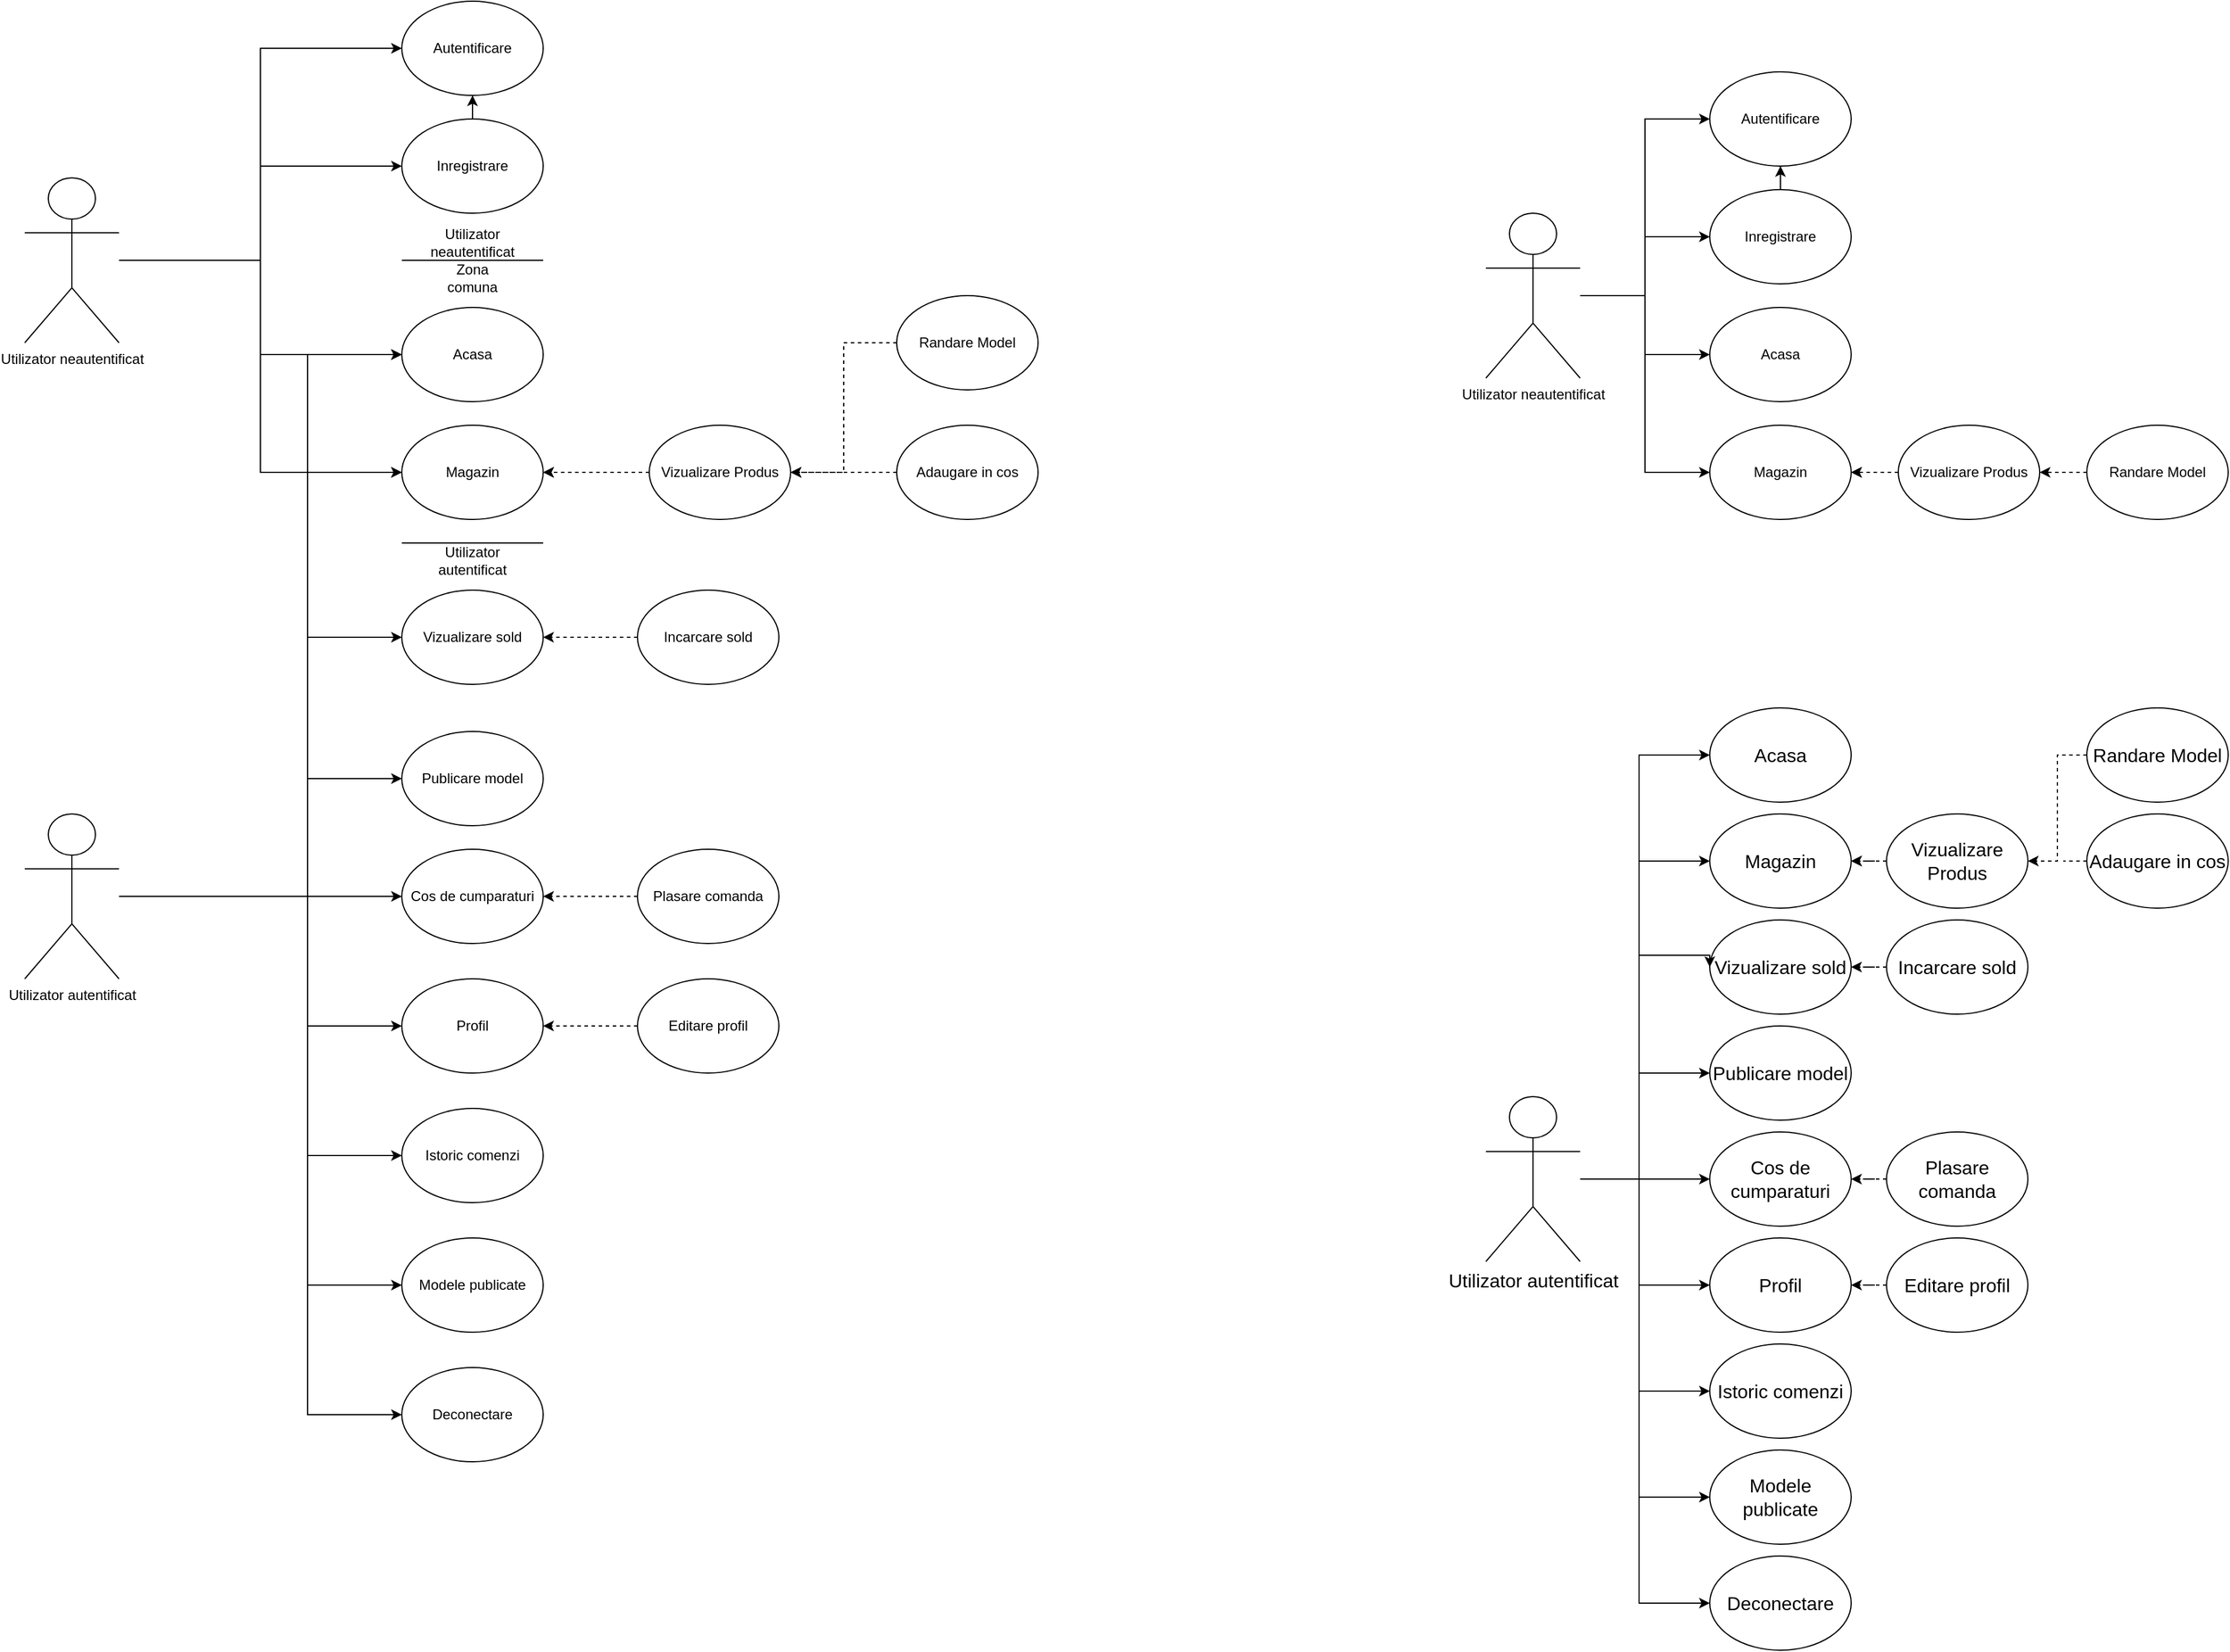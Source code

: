 <mxfile version="21.5.0" type="device">
  <diagram id="iNOomS0VF1XWc2shuGPR" name="Page-1">
    <mxGraphModel dx="1674" dy="1091" grid="1" gridSize="10" guides="1" tooltips="1" connect="1" arrows="1" fold="1" page="0" pageScale="1" pageWidth="827" pageHeight="1169" math="0" shadow="0">
      <root>
        <mxCell id="WIyWlLk6GJQsqaUBKTNV-0" />
        <mxCell id="WIyWlLk6GJQsqaUBKTNV-1" parent="WIyWlLk6GJQsqaUBKTNV-0" />
        <mxCell id="S-XCRsjCBczuYcGHaSrh-62" style="edgeStyle=orthogonalEdgeStyle;rounded=0;orthogonalLoop=1;jettySize=auto;html=1;entryX=0;entryY=0.5;entryDx=0;entryDy=0;" parent="WIyWlLk6GJQsqaUBKTNV-1" source="IihSVDn7CHxnLTr5yz14-75" target="S-XCRsjCBczuYcGHaSrh-24" edge="1">
          <mxGeometry relative="1" as="geometry" />
        </mxCell>
        <mxCell id="S-XCRsjCBczuYcGHaSrh-63" style="edgeStyle=orthogonalEdgeStyle;rounded=0;orthogonalLoop=1;jettySize=auto;html=1;entryX=0;entryY=0.5;entryDx=0;entryDy=0;" parent="WIyWlLk6GJQsqaUBKTNV-1" source="IihSVDn7CHxnLTr5yz14-75" target="S-XCRsjCBczuYcGHaSrh-25" edge="1">
          <mxGeometry relative="1" as="geometry" />
        </mxCell>
        <mxCell id="S-XCRsjCBczuYcGHaSrh-65" style="edgeStyle=orthogonalEdgeStyle;rounded=0;orthogonalLoop=1;jettySize=auto;html=1;entryX=0;entryY=0.5;entryDx=0;entryDy=0;" parent="WIyWlLk6GJQsqaUBKTNV-1" source="IihSVDn7CHxnLTr5yz14-75" target="S-XCRsjCBczuYcGHaSrh-26" edge="1">
          <mxGeometry relative="1" as="geometry" />
        </mxCell>
        <mxCell id="S-XCRsjCBczuYcGHaSrh-66" style="edgeStyle=orthogonalEdgeStyle;rounded=0;orthogonalLoop=1;jettySize=auto;html=1;entryX=0;entryY=0.5;entryDx=0;entryDy=0;" parent="WIyWlLk6GJQsqaUBKTNV-1" source="IihSVDn7CHxnLTr5yz14-75" target="S-XCRsjCBczuYcGHaSrh-27" edge="1">
          <mxGeometry relative="1" as="geometry" />
        </mxCell>
        <mxCell id="IihSVDn7CHxnLTr5yz14-75" value="Utilizator neautentificat" style="shape=umlActor;verticalLabelPosition=bottom;verticalAlign=top;html=1;outlineConnect=0;" parent="WIyWlLk6GJQsqaUBKTNV-1" vertex="1">
          <mxGeometry x="800" y="370" width="80" height="140" as="geometry" />
        </mxCell>
        <mxCell id="IihSVDn7CHxnLTr5yz14-81" value="" style="endArrow=none;html=1;rounded=0;" parent="WIyWlLk6GJQsqaUBKTNV-1" edge="1">
          <mxGeometry width="50" height="50" relative="1" as="geometry">
            <mxPoint x="1120" y="440" as="sourcePoint" />
            <mxPoint x="1240" y="440" as="targetPoint" />
          </mxGeometry>
        </mxCell>
        <mxCell id="IihSVDn7CHxnLTr5yz14-82" value="Utilizator neautentificat" style="text;html=1;strokeColor=none;fillColor=none;align=center;verticalAlign=middle;whiteSpace=wrap;rounded=0;" parent="WIyWlLk6GJQsqaUBKTNV-1" vertex="1">
          <mxGeometry x="1150" y="410" width="60" height="30" as="geometry" />
        </mxCell>
        <mxCell id="S-XCRsjCBczuYcGHaSrh-52" style="edgeStyle=orthogonalEdgeStyle;rounded=0;orthogonalLoop=1;jettySize=auto;html=1;entryX=0;entryY=0.5;entryDx=0;entryDy=0;" parent="WIyWlLk6GJQsqaUBKTNV-1" source="IihSVDn7CHxnLTr5yz14-83" target="S-XCRsjCBczuYcGHaSrh-34" edge="1">
          <mxGeometry relative="1" as="geometry">
            <Array as="points">
              <mxPoint x="1040" y="980" />
              <mxPoint x="1040" y="1420" />
            </Array>
          </mxGeometry>
        </mxCell>
        <mxCell id="S-XCRsjCBczuYcGHaSrh-53" style="edgeStyle=orthogonalEdgeStyle;rounded=0;orthogonalLoop=1;jettySize=auto;html=1;entryX=0;entryY=0.5;entryDx=0;entryDy=0;" parent="WIyWlLk6GJQsqaUBKTNV-1" source="IihSVDn7CHxnLTr5yz14-83" target="S-XCRsjCBczuYcGHaSrh-33" edge="1">
          <mxGeometry relative="1" as="geometry">
            <Array as="points">
              <mxPoint x="1040" y="980" />
              <mxPoint x="1040" y="1310" />
            </Array>
          </mxGeometry>
        </mxCell>
        <mxCell id="S-XCRsjCBczuYcGHaSrh-54" style="edgeStyle=orthogonalEdgeStyle;rounded=0;orthogonalLoop=1;jettySize=auto;html=1;entryX=0;entryY=0.5;entryDx=0;entryDy=0;" parent="WIyWlLk6GJQsqaUBKTNV-1" source="IihSVDn7CHxnLTr5yz14-83" target="S-XCRsjCBczuYcGHaSrh-32" edge="1">
          <mxGeometry relative="1" as="geometry">
            <Array as="points">
              <mxPoint x="1040" y="980" />
              <mxPoint x="1040" y="1200" />
            </Array>
          </mxGeometry>
        </mxCell>
        <mxCell id="S-XCRsjCBczuYcGHaSrh-55" style="edgeStyle=orthogonalEdgeStyle;rounded=0;orthogonalLoop=1;jettySize=auto;html=1;entryX=0;entryY=0.5;entryDx=0;entryDy=0;" parent="WIyWlLk6GJQsqaUBKTNV-1" source="IihSVDn7CHxnLTr5yz14-83" target="S-XCRsjCBczuYcGHaSrh-31" edge="1">
          <mxGeometry relative="1" as="geometry">
            <Array as="points">
              <mxPoint x="1040" y="980" />
              <mxPoint x="1040" y="1090" />
            </Array>
          </mxGeometry>
        </mxCell>
        <mxCell id="S-XCRsjCBczuYcGHaSrh-56" style="edgeStyle=orthogonalEdgeStyle;rounded=0;orthogonalLoop=1;jettySize=auto;html=1;entryX=0;entryY=0.5;entryDx=0;entryDy=0;" parent="WIyWlLk6GJQsqaUBKTNV-1" source="IihSVDn7CHxnLTr5yz14-83" target="S-XCRsjCBczuYcGHaSrh-30" edge="1">
          <mxGeometry relative="1" as="geometry" />
        </mxCell>
        <mxCell id="S-XCRsjCBczuYcGHaSrh-57" style="edgeStyle=orthogonalEdgeStyle;rounded=0;orthogonalLoop=1;jettySize=auto;html=1;entryX=0;entryY=0.5;entryDx=0;entryDy=0;" parent="WIyWlLk6GJQsqaUBKTNV-1" source="IihSVDn7CHxnLTr5yz14-83" target="S-XCRsjCBczuYcGHaSrh-29" edge="1">
          <mxGeometry relative="1" as="geometry">
            <Array as="points">
              <mxPoint x="1040" y="980" />
              <mxPoint x="1040" y="880" />
            </Array>
          </mxGeometry>
        </mxCell>
        <mxCell id="S-XCRsjCBczuYcGHaSrh-58" style="edgeStyle=orthogonalEdgeStyle;rounded=0;orthogonalLoop=1;jettySize=auto;html=1;entryX=0;entryY=0.5;entryDx=0;entryDy=0;" parent="WIyWlLk6GJQsqaUBKTNV-1" source="IihSVDn7CHxnLTr5yz14-83" target="S-XCRsjCBczuYcGHaSrh-28" edge="1">
          <mxGeometry relative="1" as="geometry">
            <Array as="points">
              <mxPoint x="1040" y="980" />
              <mxPoint x="1040" y="760" />
            </Array>
          </mxGeometry>
        </mxCell>
        <mxCell id="S-XCRsjCBczuYcGHaSrh-59" style="edgeStyle=orthogonalEdgeStyle;rounded=0;orthogonalLoop=1;jettySize=auto;html=1;entryX=0;entryY=0.5;entryDx=0;entryDy=0;" parent="WIyWlLk6GJQsqaUBKTNV-1" source="IihSVDn7CHxnLTr5yz14-83" target="S-XCRsjCBczuYcGHaSrh-27" edge="1">
          <mxGeometry relative="1" as="geometry">
            <Array as="points">
              <mxPoint x="1040" y="980" />
              <mxPoint x="1040" y="620" />
            </Array>
          </mxGeometry>
        </mxCell>
        <mxCell id="S-XCRsjCBczuYcGHaSrh-61" style="edgeStyle=orthogonalEdgeStyle;rounded=0;orthogonalLoop=1;jettySize=auto;html=1;entryX=0;entryY=0.5;entryDx=0;entryDy=0;" parent="WIyWlLk6GJQsqaUBKTNV-1" source="IihSVDn7CHxnLTr5yz14-83" target="S-XCRsjCBczuYcGHaSrh-26" edge="1">
          <mxGeometry relative="1" as="geometry">
            <Array as="points">
              <mxPoint x="1040" y="980" />
              <mxPoint x="1040" y="520" />
            </Array>
          </mxGeometry>
        </mxCell>
        <mxCell id="IihSVDn7CHxnLTr5yz14-83" value="Utilizator autentificat" style="shape=umlActor;verticalLabelPosition=bottom;verticalAlign=top;html=1;outlineConnect=0;" parent="WIyWlLk6GJQsqaUBKTNV-1" vertex="1">
          <mxGeometry x="800" y="910" width="80" height="140" as="geometry" />
        </mxCell>
        <mxCell id="IihSVDn7CHxnLTr5yz14-85" value="Utilizator autentificat" style="text;html=1;strokeColor=none;fillColor=none;align=center;verticalAlign=middle;whiteSpace=wrap;rounded=0;" parent="WIyWlLk6GJQsqaUBKTNV-1" vertex="1">
          <mxGeometry x="1150" y="680" width="60" height="30" as="geometry" />
        </mxCell>
        <mxCell id="IihSVDn7CHxnLTr5yz14-88" value="" style="endArrow=none;html=1;rounded=0;" parent="WIyWlLk6GJQsqaUBKTNV-1" edge="1">
          <mxGeometry width="50" height="50" relative="1" as="geometry">
            <mxPoint x="1120" y="680" as="sourcePoint" />
            <mxPoint x="1240" y="680" as="targetPoint" />
          </mxGeometry>
        </mxCell>
        <mxCell id="IihSVDn7CHxnLTr5yz14-90" value="Zona comuna" style="text;html=1;strokeColor=none;fillColor=none;align=center;verticalAlign=middle;whiteSpace=wrap;rounded=0;" parent="WIyWlLk6GJQsqaUBKTNV-1" vertex="1">
          <mxGeometry x="1150" y="440" width="60" height="30" as="geometry" />
        </mxCell>
        <mxCell id="S-XCRsjCBczuYcGHaSrh-24" value="Autentificare" style="ellipse;whiteSpace=wrap;html=1;" parent="WIyWlLk6GJQsqaUBKTNV-1" vertex="1">
          <mxGeometry x="1120" y="220" width="120" height="80" as="geometry" />
        </mxCell>
        <mxCell id="S-XCRsjCBczuYcGHaSrh-48" style="edgeStyle=orthogonalEdgeStyle;rounded=0;orthogonalLoop=1;jettySize=auto;html=1;entryX=0.5;entryY=1;entryDx=0;entryDy=0;" parent="WIyWlLk6GJQsqaUBKTNV-1" source="S-XCRsjCBczuYcGHaSrh-25" target="S-XCRsjCBczuYcGHaSrh-24" edge="1">
          <mxGeometry relative="1" as="geometry" />
        </mxCell>
        <mxCell id="S-XCRsjCBczuYcGHaSrh-25" value="Inregistrare" style="ellipse;whiteSpace=wrap;html=1;" parent="WIyWlLk6GJQsqaUBKTNV-1" vertex="1">
          <mxGeometry x="1120" y="320" width="120" height="80" as="geometry" />
        </mxCell>
        <mxCell id="S-XCRsjCBczuYcGHaSrh-26" value="Acasa" style="ellipse;whiteSpace=wrap;html=1;" parent="WIyWlLk6GJQsqaUBKTNV-1" vertex="1">
          <mxGeometry x="1120" y="480" width="120" height="80" as="geometry" />
        </mxCell>
        <mxCell id="S-XCRsjCBczuYcGHaSrh-27" value="Magazin" style="ellipse;whiteSpace=wrap;html=1;" parent="WIyWlLk6GJQsqaUBKTNV-1" vertex="1">
          <mxGeometry x="1120" y="580" width="120" height="80" as="geometry" />
        </mxCell>
        <mxCell id="S-XCRsjCBczuYcGHaSrh-28" value="Vizualizare sold" style="ellipse;whiteSpace=wrap;html=1;" parent="WIyWlLk6GJQsqaUBKTNV-1" vertex="1">
          <mxGeometry x="1120" y="720" width="120" height="80" as="geometry" />
        </mxCell>
        <mxCell id="S-XCRsjCBczuYcGHaSrh-29" value="Publicare model" style="ellipse;whiteSpace=wrap;html=1;" parent="WIyWlLk6GJQsqaUBKTNV-1" vertex="1">
          <mxGeometry x="1120" y="840" width="120" height="80" as="geometry" />
        </mxCell>
        <mxCell id="S-XCRsjCBczuYcGHaSrh-30" value="Cos de cumparaturi" style="ellipse;whiteSpace=wrap;html=1;" parent="WIyWlLk6GJQsqaUBKTNV-1" vertex="1">
          <mxGeometry x="1120" y="940" width="120" height="80" as="geometry" />
        </mxCell>
        <mxCell id="S-XCRsjCBczuYcGHaSrh-31" value="Profil" style="ellipse;whiteSpace=wrap;html=1;" parent="WIyWlLk6GJQsqaUBKTNV-1" vertex="1">
          <mxGeometry x="1120" y="1050" width="120" height="80" as="geometry" />
        </mxCell>
        <mxCell id="S-XCRsjCBczuYcGHaSrh-32" value="Istoric comenzi" style="ellipse;whiteSpace=wrap;html=1;" parent="WIyWlLk6GJQsqaUBKTNV-1" vertex="1">
          <mxGeometry x="1120" y="1160" width="120" height="80" as="geometry" />
        </mxCell>
        <mxCell id="S-XCRsjCBczuYcGHaSrh-33" value="Modele publicate" style="ellipse;whiteSpace=wrap;html=1;" parent="WIyWlLk6GJQsqaUBKTNV-1" vertex="1">
          <mxGeometry x="1120" y="1270" width="120" height="80" as="geometry" />
        </mxCell>
        <mxCell id="S-XCRsjCBczuYcGHaSrh-34" value="Deconectare" style="ellipse;whiteSpace=wrap;html=1;" parent="WIyWlLk6GJQsqaUBKTNV-1" vertex="1">
          <mxGeometry x="1120" y="1380" width="120" height="80" as="geometry" />
        </mxCell>
        <mxCell id="S-XCRsjCBczuYcGHaSrh-43" style="edgeStyle=orthogonalEdgeStyle;rounded=0;orthogonalLoop=1;jettySize=auto;html=1;dashed=1;" parent="WIyWlLk6GJQsqaUBKTNV-1" source="S-XCRsjCBczuYcGHaSrh-38" target="S-XCRsjCBczuYcGHaSrh-28" edge="1">
          <mxGeometry relative="1" as="geometry" />
        </mxCell>
        <mxCell id="S-XCRsjCBczuYcGHaSrh-38" value="Incarcare sold" style="ellipse;whiteSpace=wrap;html=1;" parent="WIyWlLk6GJQsqaUBKTNV-1" vertex="1">
          <mxGeometry x="1320" y="720" width="120" height="80" as="geometry" />
        </mxCell>
        <mxCell id="S-XCRsjCBczuYcGHaSrh-42" style="edgeStyle=orthogonalEdgeStyle;rounded=0;orthogonalLoop=1;jettySize=auto;html=1;entryX=1;entryY=0.5;entryDx=0;entryDy=0;dashed=1;" parent="WIyWlLk6GJQsqaUBKTNV-1" source="S-XCRsjCBczuYcGHaSrh-67" target="S-XCRsjCBczuYcGHaSrh-27" edge="1">
          <mxGeometry relative="1" as="geometry" />
        </mxCell>
        <mxCell id="S-XCRsjCBczuYcGHaSrh-70" style="edgeStyle=orthogonalEdgeStyle;rounded=0;orthogonalLoop=1;jettySize=auto;html=1;entryX=1;entryY=0.5;entryDx=0;entryDy=0;dashed=1;" parent="WIyWlLk6GJQsqaUBKTNV-1" source="S-XCRsjCBczuYcGHaSrh-39" target="S-XCRsjCBczuYcGHaSrh-67" edge="1">
          <mxGeometry relative="1" as="geometry" />
        </mxCell>
        <mxCell id="S-XCRsjCBczuYcGHaSrh-39" value="Adaugare in cos" style="ellipse;whiteSpace=wrap;html=1;" parent="WIyWlLk6GJQsqaUBKTNV-1" vertex="1">
          <mxGeometry x="1540" y="580" width="120" height="80" as="geometry" />
        </mxCell>
        <mxCell id="S-XCRsjCBczuYcGHaSrh-44" style="edgeStyle=orthogonalEdgeStyle;rounded=0;orthogonalLoop=1;jettySize=auto;html=1;dashed=1;" parent="WIyWlLk6GJQsqaUBKTNV-1" source="S-XCRsjCBczuYcGHaSrh-40" target="S-XCRsjCBczuYcGHaSrh-30" edge="1">
          <mxGeometry relative="1" as="geometry" />
        </mxCell>
        <mxCell id="S-XCRsjCBczuYcGHaSrh-40" value="Plasare comanda" style="ellipse;whiteSpace=wrap;html=1;" parent="WIyWlLk6GJQsqaUBKTNV-1" vertex="1">
          <mxGeometry x="1320" y="940" width="120" height="80" as="geometry" />
        </mxCell>
        <mxCell id="S-XCRsjCBczuYcGHaSrh-45" style="edgeStyle=orthogonalEdgeStyle;rounded=0;orthogonalLoop=1;jettySize=auto;html=1;entryX=1;entryY=0.5;entryDx=0;entryDy=0;dashed=1;" parent="WIyWlLk6GJQsqaUBKTNV-1" source="S-XCRsjCBczuYcGHaSrh-41" target="S-XCRsjCBczuYcGHaSrh-31" edge="1">
          <mxGeometry relative="1" as="geometry" />
        </mxCell>
        <mxCell id="S-XCRsjCBczuYcGHaSrh-41" value="Editare profil" style="ellipse;whiteSpace=wrap;html=1;" parent="WIyWlLk6GJQsqaUBKTNV-1" vertex="1">
          <mxGeometry x="1320" y="1050" width="120" height="80" as="geometry" />
        </mxCell>
        <mxCell id="S-XCRsjCBczuYcGHaSrh-68" style="edgeStyle=orthogonalEdgeStyle;rounded=0;orthogonalLoop=1;jettySize=auto;html=1;entryX=1;entryY=0.5;entryDx=0;entryDy=0;dashed=1;" parent="WIyWlLk6GJQsqaUBKTNV-1" source="S-XCRsjCBczuYcGHaSrh-67" target="S-XCRsjCBczuYcGHaSrh-27" edge="1">
          <mxGeometry relative="1" as="geometry" />
        </mxCell>
        <mxCell id="S-XCRsjCBczuYcGHaSrh-67" value="Vizualizare Produs" style="ellipse;whiteSpace=wrap;html=1;" parent="WIyWlLk6GJQsqaUBKTNV-1" vertex="1">
          <mxGeometry x="1330" y="580" width="120" height="80" as="geometry" />
        </mxCell>
        <mxCell id="S-XCRsjCBczuYcGHaSrh-72" style="edgeStyle=orthogonalEdgeStyle;rounded=0;orthogonalLoop=1;jettySize=auto;html=1;entryX=1;entryY=0.5;entryDx=0;entryDy=0;dashed=1;" parent="WIyWlLk6GJQsqaUBKTNV-1" source="S-XCRsjCBczuYcGHaSrh-71" target="S-XCRsjCBczuYcGHaSrh-67" edge="1">
          <mxGeometry relative="1" as="geometry" />
        </mxCell>
        <mxCell id="S-XCRsjCBczuYcGHaSrh-71" value="Randare Model" style="ellipse;whiteSpace=wrap;html=1;" parent="WIyWlLk6GJQsqaUBKTNV-1" vertex="1">
          <mxGeometry x="1540" y="470" width="120" height="80" as="geometry" />
        </mxCell>
        <mxCell id="LRPS0VtPIhEllnDsEcMT-0" style="edgeStyle=orthogonalEdgeStyle;rounded=0;orthogonalLoop=1;jettySize=auto;html=1;entryX=0;entryY=0.5;entryDx=0;entryDy=0;" edge="1" parent="WIyWlLk6GJQsqaUBKTNV-1" source="LRPS0VtPIhEllnDsEcMT-4" target="LRPS0VtPIhEllnDsEcMT-8">
          <mxGeometry relative="1" as="geometry" />
        </mxCell>
        <mxCell id="LRPS0VtPIhEllnDsEcMT-1" style="edgeStyle=orthogonalEdgeStyle;rounded=0;orthogonalLoop=1;jettySize=auto;html=1;entryX=0;entryY=0.5;entryDx=0;entryDy=0;" edge="1" parent="WIyWlLk6GJQsqaUBKTNV-1" source="LRPS0VtPIhEllnDsEcMT-4" target="LRPS0VtPIhEllnDsEcMT-10">
          <mxGeometry relative="1" as="geometry" />
        </mxCell>
        <mxCell id="LRPS0VtPIhEllnDsEcMT-2" style="edgeStyle=orthogonalEdgeStyle;rounded=0;orthogonalLoop=1;jettySize=auto;html=1;entryX=0;entryY=0.5;entryDx=0;entryDy=0;" edge="1" parent="WIyWlLk6GJQsqaUBKTNV-1" source="LRPS0VtPIhEllnDsEcMT-4" target="LRPS0VtPIhEllnDsEcMT-11">
          <mxGeometry relative="1" as="geometry" />
        </mxCell>
        <mxCell id="LRPS0VtPIhEllnDsEcMT-3" style="edgeStyle=orthogonalEdgeStyle;rounded=0;orthogonalLoop=1;jettySize=auto;html=1;entryX=0;entryY=0.5;entryDx=0;entryDy=0;" edge="1" parent="WIyWlLk6GJQsqaUBKTNV-1" source="LRPS0VtPIhEllnDsEcMT-4" target="LRPS0VtPIhEllnDsEcMT-12">
          <mxGeometry relative="1" as="geometry" />
        </mxCell>
        <mxCell id="LRPS0VtPIhEllnDsEcMT-4" value="Utilizator neautentificat" style="shape=umlActor;verticalLabelPosition=bottom;verticalAlign=top;html=1;outlineConnect=0;" vertex="1" parent="WIyWlLk6GJQsqaUBKTNV-1">
          <mxGeometry x="2040" y="400" width="80" height="140" as="geometry" />
        </mxCell>
        <mxCell id="LRPS0VtPIhEllnDsEcMT-8" value="Autentificare" style="ellipse;whiteSpace=wrap;html=1;" vertex="1" parent="WIyWlLk6GJQsqaUBKTNV-1">
          <mxGeometry x="2230" y="280" width="120" height="80" as="geometry" />
        </mxCell>
        <mxCell id="LRPS0VtPIhEllnDsEcMT-9" style="edgeStyle=orthogonalEdgeStyle;rounded=0;orthogonalLoop=1;jettySize=auto;html=1;entryX=0.5;entryY=1;entryDx=0;entryDy=0;" edge="1" parent="WIyWlLk6GJQsqaUBKTNV-1" source="LRPS0VtPIhEllnDsEcMT-10" target="LRPS0VtPIhEllnDsEcMT-8">
          <mxGeometry relative="1" as="geometry" />
        </mxCell>
        <mxCell id="LRPS0VtPIhEllnDsEcMT-10" value="Inregistrare" style="ellipse;whiteSpace=wrap;html=1;" vertex="1" parent="WIyWlLk6GJQsqaUBKTNV-1">
          <mxGeometry x="2230" y="380" width="120" height="80" as="geometry" />
        </mxCell>
        <mxCell id="LRPS0VtPIhEllnDsEcMT-11" value="Acasa" style="ellipse;whiteSpace=wrap;html=1;" vertex="1" parent="WIyWlLk6GJQsqaUBKTNV-1">
          <mxGeometry x="2230" y="480" width="120" height="80" as="geometry" />
        </mxCell>
        <mxCell id="LRPS0VtPIhEllnDsEcMT-12" value="Magazin" style="ellipse;whiteSpace=wrap;html=1;" vertex="1" parent="WIyWlLk6GJQsqaUBKTNV-1">
          <mxGeometry x="2230" y="580" width="120" height="80" as="geometry" />
        </mxCell>
        <mxCell id="LRPS0VtPIhEllnDsEcMT-13" style="edgeStyle=orthogonalEdgeStyle;rounded=0;orthogonalLoop=1;jettySize=auto;html=1;entryX=1;entryY=0.5;entryDx=0;entryDy=0;dashed=1;" edge="1" parent="WIyWlLk6GJQsqaUBKTNV-1" source="LRPS0VtPIhEllnDsEcMT-17" target="LRPS0VtPIhEllnDsEcMT-12">
          <mxGeometry relative="1" as="geometry" />
        </mxCell>
        <mxCell id="LRPS0VtPIhEllnDsEcMT-16" style="edgeStyle=orthogonalEdgeStyle;rounded=0;orthogonalLoop=1;jettySize=auto;html=1;entryX=1;entryY=0.5;entryDx=0;entryDy=0;dashed=1;" edge="1" parent="WIyWlLk6GJQsqaUBKTNV-1" source="LRPS0VtPIhEllnDsEcMT-17" target="LRPS0VtPIhEllnDsEcMT-12">
          <mxGeometry relative="1" as="geometry" />
        </mxCell>
        <mxCell id="LRPS0VtPIhEllnDsEcMT-17" value="Vizualizare Produs" style="ellipse;whiteSpace=wrap;html=1;" vertex="1" parent="WIyWlLk6GJQsqaUBKTNV-1">
          <mxGeometry x="2390" y="580" width="120" height="80" as="geometry" />
        </mxCell>
        <mxCell id="LRPS0VtPIhEllnDsEcMT-18" style="edgeStyle=orthogonalEdgeStyle;rounded=0;orthogonalLoop=1;jettySize=auto;html=1;entryX=1;entryY=0.5;entryDx=0;entryDy=0;dashed=1;" edge="1" parent="WIyWlLk6GJQsqaUBKTNV-1" source="LRPS0VtPIhEllnDsEcMT-19" target="LRPS0VtPIhEllnDsEcMT-17">
          <mxGeometry relative="1" as="geometry" />
        </mxCell>
        <mxCell id="LRPS0VtPIhEllnDsEcMT-19" value="Randare Model" style="ellipse;whiteSpace=wrap;html=1;" vertex="1" parent="WIyWlLk6GJQsqaUBKTNV-1">
          <mxGeometry x="2550" y="580" width="120" height="80" as="geometry" />
        </mxCell>
        <mxCell id="LRPS0VtPIhEllnDsEcMT-107" style="edgeStyle=orthogonalEdgeStyle;rounded=0;orthogonalLoop=1;jettySize=auto;html=1;entryX=0;entryY=0.5;entryDx=0;entryDy=0;fontSize=16;" edge="1" parent="WIyWlLk6GJQsqaUBKTNV-1" source="LRPS0VtPIhEllnDsEcMT-30" target="LRPS0VtPIhEllnDsEcMT-39">
          <mxGeometry relative="1" as="geometry">
            <Array as="points">
              <mxPoint x="2170" y="1220" />
              <mxPoint x="2170" y="1400" />
            </Array>
          </mxGeometry>
        </mxCell>
        <mxCell id="LRPS0VtPIhEllnDsEcMT-108" style="edgeStyle=orthogonalEdgeStyle;rounded=0;orthogonalLoop=1;jettySize=auto;html=1;entryX=0;entryY=0.5;entryDx=0;entryDy=0;fontSize=16;" edge="1" parent="WIyWlLk6GJQsqaUBKTNV-1" source="LRPS0VtPIhEllnDsEcMT-30" target="LRPS0VtPIhEllnDsEcMT-40">
          <mxGeometry relative="1" as="geometry">
            <Array as="points">
              <mxPoint x="2170" y="1220" />
              <mxPoint x="2170" y="1490" />
            </Array>
          </mxGeometry>
        </mxCell>
        <mxCell id="LRPS0VtPIhEllnDsEcMT-109" style="edgeStyle=orthogonalEdgeStyle;rounded=0;orthogonalLoop=1;jettySize=auto;html=1;entryX=0;entryY=0.5;entryDx=0;entryDy=0;fontSize=16;" edge="1" parent="WIyWlLk6GJQsqaUBKTNV-1" source="LRPS0VtPIhEllnDsEcMT-30" target="LRPS0VtPIhEllnDsEcMT-41">
          <mxGeometry relative="1" as="geometry">
            <Array as="points">
              <mxPoint x="2170" y="1220" />
              <mxPoint x="2170" y="1580" />
            </Array>
          </mxGeometry>
        </mxCell>
        <mxCell id="LRPS0VtPIhEllnDsEcMT-111" style="edgeStyle=orthogonalEdgeStyle;rounded=0;orthogonalLoop=1;jettySize=auto;html=1;entryX=0;entryY=0.5;entryDx=0;entryDy=0;fontSize=16;" edge="1" parent="WIyWlLk6GJQsqaUBKTNV-1" source="LRPS0VtPIhEllnDsEcMT-30" target="LRPS0VtPIhEllnDsEcMT-37">
          <mxGeometry relative="1" as="geometry">
            <Array as="points">
              <mxPoint x="2160" y="1220" />
              <mxPoint x="2160" y="1220" />
            </Array>
          </mxGeometry>
        </mxCell>
        <mxCell id="LRPS0VtPIhEllnDsEcMT-112" style="edgeStyle=orthogonalEdgeStyle;rounded=0;orthogonalLoop=1;jettySize=auto;html=1;entryX=0;entryY=0.5;entryDx=0;entryDy=0;fontSize=16;" edge="1" parent="WIyWlLk6GJQsqaUBKTNV-1" source="LRPS0VtPIhEllnDsEcMT-30" target="LRPS0VtPIhEllnDsEcMT-34">
          <mxGeometry relative="1" as="geometry">
            <Array as="points">
              <mxPoint x="2170" y="1220" />
              <mxPoint x="2170" y="950" />
            </Array>
          </mxGeometry>
        </mxCell>
        <mxCell id="LRPS0VtPIhEllnDsEcMT-30" value="Utilizator autentificat" style="shape=umlActor;verticalLabelPosition=bottom;verticalAlign=top;html=1;outlineConnect=0;direction=east;fontSize=16;" vertex="1" parent="WIyWlLk6GJQsqaUBKTNV-1">
          <mxGeometry x="2040" y="1150" width="80" height="140" as="geometry" />
        </mxCell>
        <mxCell id="LRPS0VtPIhEllnDsEcMT-33" value="Acasa" style="ellipse;whiteSpace=wrap;html=1;direction=east;fontSize=16;" vertex="1" parent="WIyWlLk6GJQsqaUBKTNV-1">
          <mxGeometry x="2230" y="820" width="120" height="80" as="geometry" />
        </mxCell>
        <mxCell id="LRPS0VtPIhEllnDsEcMT-29" style="edgeStyle=orthogonalEdgeStyle;rounded=0;orthogonalLoop=1;jettySize=auto;html=1;entryX=0;entryY=0.5;entryDx=0;entryDy=0;fontSize=16;" edge="1" parent="WIyWlLk6GJQsqaUBKTNV-1" source="LRPS0VtPIhEllnDsEcMT-30" target="LRPS0VtPIhEllnDsEcMT-33">
          <mxGeometry relative="1" as="geometry">
            <Array as="points">
              <mxPoint x="2170" y="1220" />
              <mxPoint x="2170" y="860" />
            </Array>
          </mxGeometry>
        </mxCell>
        <mxCell id="LRPS0VtPIhEllnDsEcMT-34" value="Magazin" style="ellipse;whiteSpace=wrap;html=1;direction=east;fontSize=16;" vertex="1" parent="WIyWlLk6GJQsqaUBKTNV-1">
          <mxGeometry x="2230" y="910" width="120" height="80" as="geometry" />
        </mxCell>
        <mxCell id="LRPS0VtPIhEllnDsEcMT-35" value="Vizualizare sold" style="ellipse;whiteSpace=wrap;html=1;direction=east;fontSize=16;" vertex="1" parent="WIyWlLk6GJQsqaUBKTNV-1">
          <mxGeometry x="2230" y="1000" width="120" height="80" as="geometry" />
        </mxCell>
        <mxCell id="LRPS0VtPIhEllnDsEcMT-27" style="edgeStyle=orthogonalEdgeStyle;rounded=0;orthogonalLoop=1;jettySize=auto;html=1;entryX=0;entryY=0.5;entryDx=0;entryDy=0;fontSize=16;" edge="1" parent="WIyWlLk6GJQsqaUBKTNV-1" source="LRPS0VtPIhEllnDsEcMT-30" target="LRPS0VtPIhEllnDsEcMT-35">
          <mxGeometry relative="1" as="geometry">
            <Array as="points">
              <mxPoint x="2170" y="1220" />
              <mxPoint x="2170" y="1030" />
              <mxPoint x="2230" y="1030" />
            </Array>
          </mxGeometry>
        </mxCell>
        <mxCell id="LRPS0VtPIhEllnDsEcMT-36" value="Publicare model" style="ellipse;whiteSpace=wrap;html=1;direction=east;fontSize=16;" vertex="1" parent="WIyWlLk6GJQsqaUBKTNV-1">
          <mxGeometry x="2230" y="1090" width="120" height="80" as="geometry" />
        </mxCell>
        <mxCell id="LRPS0VtPIhEllnDsEcMT-26" style="edgeStyle=orthogonalEdgeStyle;rounded=0;orthogonalLoop=1;jettySize=auto;html=1;entryX=0;entryY=0.5;entryDx=0;entryDy=0;fontSize=16;" edge="1" parent="WIyWlLk6GJQsqaUBKTNV-1" source="LRPS0VtPIhEllnDsEcMT-30" target="LRPS0VtPIhEllnDsEcMT-36">
          <mxGeometry relative="1" as="geometry">
            <Array as="points">
              <mxPoint x="2170" y="1220" />
              <mxPoint x="2170" y="1130" />
            </Array>
          </mxGeometry>
        </mxCell>
        <mxCell id="LRPS0VtPIhEllnDsEcMT-37" value="Cos de cumparaturi" style="ellipse;whiteSpace=wrap;html=1;direction=east;fontSize=16;" vertex="1" parent="WIyWlLk6GJQsqaUBKTNV-1">
          <mxGeometry x="2230" y="1180" width="120" height="80" as="geometry" />
        </mxCell>
        <mxCell id="LRPS0VtPIhEllnDsEcMT-38" value="Profil" style="ellipse;whiteSpace=wrap;html=1;direction=east;fontSize=16;" vertex="1" parent="WIyWlLk6GJQsqaUBKTNV-1">
          <mxGeometry x="2230" y="1270" width="120" height="80" as="geometry" />
        </mxCell>
        <mxCell id="LRPS0VtPIhEllnDsEcMT-24" style="edgeStyle=orthogonalEdgeStyle;rounded=0;orthogonalLoop=1;jettySize=auto;html=1;entryX=0;entryY=0.5;entryDx=0;entryDy=0;fontSize=16;" edge="1" parent="WIyWlLk6GJQsqaUBKTNV-1" source="LRPS0VtPIhEllnDsEcMT-30" target="LRPS0VtPIhEllnDsEcMT-38">
          <mxGeometry relative="1" as="geometry">
            <Array as="points">
              <mxPoint x="2170" y="1220" />
              <mxPoint x="2170" y="1310" />
            </Array>
          </mxGeometry>
        </mxCell>
        <mxCell id="LRPS0VtPIhEllnDsEcMT-39" value="Istoric comenzi" style="ellipse;whiteSpace=wrap;html=1;direction=east;fontSize=16;" vertex="1" parent="WIyWlLk6GJQsqaUBKTNV-1">
          <mxGeometry x="2230" y="1360" width="120" height="80" as="geometry" />
        </mxCell>
        <mxCell id="LRPS0VtPIhEllnDsEcMT-40" value="Modele publicate" style="ellipse;whiteSpace=wrap;html=1;direction=east;fontSize=16;" vertex="1" parent="WIyWlLk6GJQsqaUBKTNV-1">
          <mxGeometry x="2230" y="1450" width="120" height="80" as="geometry" />
        </mxCell>
        <mxCell id="LRPS0VtPIhEllnDsEcMT-41" value="Deconectare" style="ellipse;whiteSpace=wrap;html=1;direction=east;fontSize=16;" vertex="1" parent="WIyWlLk6GJQsqaUBKTNV-1">
          <mxGeometry x="2230" y="1540" width="120" height="80" as="geometry" />
        </mxCell>
        <mxCell id="LRPS0VtPIhEllnDsEcMT-42" style="edgeStyle=orthogonalEdgeStyle;rounded=0;orthogonalLoop=1;jettySize=auto;html=1;dashed=1;fontSize=16;" edge="1" parent="WIyWlLk6GJQsqaUBKTNV-1" source="LRPS0VtPIhEllnDsEcMT-43" target="LRPS0VtPIhEllnDsEcMT-35">
          <mxGeometry relative="1" as="geometry" />
        </mxCell>
        <mxCell id="LRPS0VtPIhEllnDsEcMT-43" value="Incarcare sold" style="ellipse;whiteSpace=wrap;html=1;direction=east;fontSize=16;" vertex="1" parent="WIyWlLk6GJQsqaUBKTNV-1">
          <mxGeometry x="2380" y="1000" width="120" height="80" as="geometry" />
        </mxCell>
        <mxCell id="LRPS0VtPIhEllnDsEcMT-44" style="edgeStyle=orthogonalEdgeStyle;rounded=0;orthogonalLoop=1;jettySize=auto;html=1;dashed=1;entryX=1;entryY=0.5;entryDx=0;entryDy=0;fontSize=16;" edge="1" parent="WIyWlLk6GJQsqaUBKTNV-1" source="LRPS0VtPIhEllnDsEcMT-52" target="LRPS0VtPIhEllnDsEcMT-34">
          <mxGeometry relative="1" as="geometry" />
        </mxCell>
        <mxCell id="LRPS0VtPIhEllnDsEcMT-46" value="Adaugare in cos" style="ellipse;whiteSpace=wrap;html=1;direction=east;fontSize=16;" vertex="1" parent="WIyWlLk6GJQsqaUBKTNV-1">
          <mxGeometry x="2550" y="910" width="120" height="80" as="geometry" />
        </mxCell>
        <mxCell id="LRPS0VtPIhEllnDsEcMT-47" style="edgeStyle=orthogonalEdgeStyle;rounded=0;orthogonalLoop=1;jettySize=auto;html=1;dashed=1;fontSize=16;" edge="1" parent="WIyWlLk6GJQsqaUBKTNV-1" source="LRPS0VtPIhEllnDsEcMT-48" target="LRPS0VtPIhEllnDsEcMT-37">
          <mxGeometry relative="1" as="geometry" />
        </mxCell>
        <mxCell id="LRPS0VtPIhEllnDsEcMT-48" value="Plasare comanda" style="ellipse;whiteSpace=wrap;html=1;direction=east;fontSize=16;" vertex="1" parent="WIyWlLk6GJQsqaUBKTNV-1">
          <mxGeometry x="2380" y="1180" width="120" height="80" as="geometry" />
        </mxCell>
        <mxCell id="LRPS0VtPIhEllnDsEcMT-49" style="edgeStyle=orthogonalEdgeStyle;rounded=0;orthogonalLoop=1;jettySize=auto;html=1;dashed=1;entryX=1;entryY=0.5;entryDx=0;entryDy=0;fontSize=16;" edge="1" parent="WIyWlLk6GJQsqaUBKTNV-1" source="LRPS0VtPIhEllnDsEcMT-50" target="LRPS0VtPIhEllnDsEcMT-38">
          <mxGeometry relative="1" as="geometry" />
        </mxCell>
        <mxCell id="LRPS0VtPIhEllnDsEcMT-50" value="Editare profil" style="ellipse;whiteSpace=wrap;html=1;direction=east;fontSize=16;" vertex="1" parent="WIyWlLk6GJQsqaUBKTNV-1">
          <mxGeometry x="2380" y="1270" width="120" height="80" as="geometry" />
        </mxCell>
        <mxCell id="LRPS0VtPIhEllnDsEcMT-51" style="edgeStyle=orthogonalEdgeStyle;rounded=0;orthogonalLoop=1;jettySize=auto;html=1;dashed=1;entryX=1;entryY=0.5;entryDx=0;entryDy=0;fontSize=16;" edge="1" parent="WIyWlLk6GJQsqaUBKTNV-1" source="LRPS0VtPIhEllnDsEcMT-52" target="LRPS0VtPIhEllnDsEcMT-34">
          <mxGeometry relative="1" as="geometry" />
        </mxCell>
        <mxCell id="LRPS0VtPIhEllnDsEcMT-52" value="Vizualizare Produs" style="ellipse;whiteSpace=wrap;html=1;direction=east;fontSize=16;" vertex="1" parent="WIyWlLk6GJQsqaUBKTNV-1">
          <mxGeometry x="2380" y="910" width="120" height="80" as="geometry" />
        </mxCell>
        <mxCell id="LRPS0VtPIhEllnDsEcMT-53" style="edgeStyle=orthogonalEdgeStyle;rounded=0;orthogonalLoop=1;jettySize=auto;html=1;entryX=1;entryY=0.5;entryDx=0;entryDy=0;dashed=1;exitX=0;exitY=0.5;exitDx=0;exitDy=0;fontSize=16;" edge="1" parent="WIyWlLk6GJQsqaUBKTNV-1" target="LRPS0VtPIhEllnDsEcMT-52" source="LRPS0VtPIhEllnDsEcMT-54">
          <mxGeometry relative="1" as="geometry">
            <mxPoint x="2720" y="820" as="sourcePoint" />
          </mxGeometry>
        </mxCell>
        <mxCell id="LRPS0VtPIhEllnDsEcMT-54" value="Randare Model" style="ellipse;whiteSpace=wrap;html=1;direction=east;fontSize=16;" vertex="1" parent="WIyWlLk6GJQsqaUBKTNV-1">
          <mxGeometry x="2550" y="820" width="120" height="80" as="geometry" />
        </mxCell>
        <mxCell id="LRPS0VtPIhEllnDsEcMT-56" style="edgeStyle=orthogonalEdgeStyle;rounded=0;orthogonalLoop=1;jettySize=auto;html=1;dashed=1;exitX=0;exitY=0.5;exitDx=0;exitDy=0;endArrow=none;endFill=0;fontSize=16;" edge="1" parent="WIyWlLk6GJQsqaUBKTNV-1" source="LRPS0VtPIhEllnDsEcMT-46">
          <mxGeometry relative="1" as="geometry">
            <mxPoint x="2660" y="1000" as="sourcePoint" />
            <mxPoint x="2530" y="950" as="targetPoint" />
          </mxGeometry>
        </mxCell>
      </root>
    </mxGraphModel>
  </diagram>
</mxfile>
